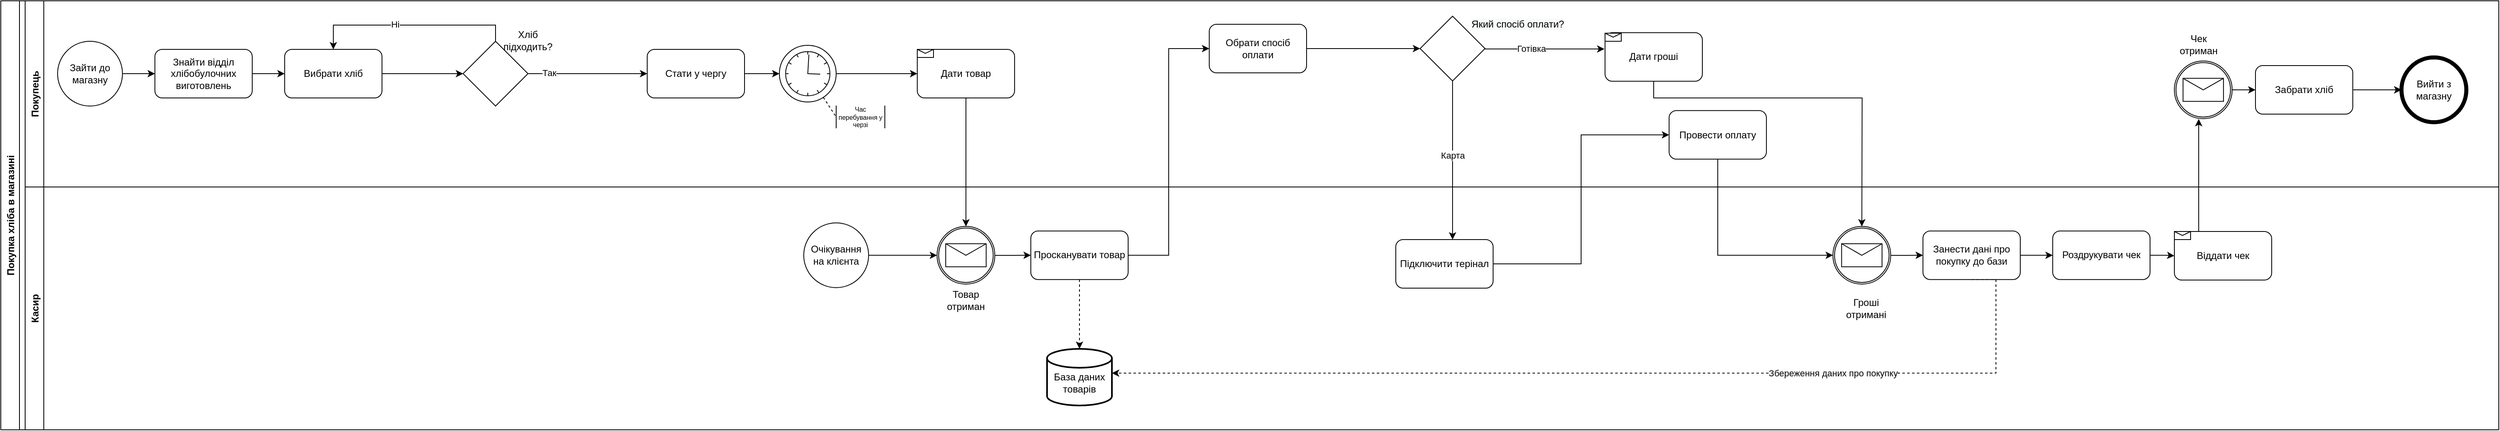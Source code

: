 <mxfile version="15.4.3" type="device"><diagram id="EjuBvjCoZeN7F-T5bWp_" name="Page-1"><mxGraphModel dx="834" dy="540" grid="1" gridSize="10" guides="1" tooltips="1" connect="1" arrows="1" fold="1" page="1" pageScale="1" pageWidth="827" pageHeight="1169" math="0" shadow="0"><root><mxCell id="0"/><mxCell id="1" parent="0"/><mxCell id="Zfr0muohnmtFgr7k83TO-1" value="Покупка хліба в магазині" style="swimlane;horizontal=0;" parent="1" vertex="1"><mxGeometry x="100" y="420" width="3080" height="530" as="geometry"/></mxCell><mxCell id="Zfr0muohnmtFgr7k83TO-3" value="Покупець" style="swimlane;horizontal=0;" parent="Zfr0muohnmtFgr7k83TO-1" vertex="1"><mxGeometry x="30" width="3050" height="230" as="geometry"/></mxCell><mxCell id="Zfr0muohnmtFgr7k83TO-8" style="edgeStyle=orthogonalEdgeStyle;rounded=0;orthogonalLoop=1;jettySize=auto;html=1;entryX=0;entryY=0.5;entryDx=0;entryDy=0;" parent="Zfr0muohnmtFgr7k83TO-3" source="Zfr0muohnmtFgr7k83TO-5" target="Zfr0muohnmtFgr7k83TO-7" edge="1"><mxGeometry relative="1" as="geometry"/></mxCell><mxCell id="Zfr0muohnmtFgr7k83TO-5" value="Зайти до магазну" style="ellipse;whiteSpace=wrap;html=1;aspect=fixed;" parent="Zfr0muohnmtFgr7k83TO-3" vertex="1"><mxGeometry x="40" y="50" width="80" height="80" as="geometry"/></mxCell><mxCell id="Zfr0muohnmtFgr7k83TO-6" value="Вийти з магазну" style="ellipse;whiteSpace=wrap;html=1;aspect=fixed;strokeWidth=5;" parent="Zfr0muohnmtFgr7k83TO-3" vertex="1"><mxGeometry x="2930" y="70.01" width="80" height="80" as="geometry"/></mxCell><mxCell id="Zfr0muohnmtFgr7k83TO-10" style="edgeStyle=orthogonalEdgeStyle;rounded=0;orthogonalLoop=1;jettySize=auto;html=1;entryX=0;entryY=0.5;entryDx=0;entryDy=0;" parent="Zfr0muohnmtFgr7k83TO-3" source="Zfr0muohnmtFgr7k83TO-7" target="Zfr0muohnmtFgr7k83TO-9" edge="1"><mxGeometry relative="1" as="geometry"/></mxCell><mxCell id="Zfr0muohnmtFgr7k83TO-7" value="Знайти відділ хлібобулочних виготовлень" style="rounded=1;whiteSpace=wrap;html=1;strokeWidth=1;" parent="Zfr0muohnmtFgr7k83TO-3" vertex="1"><mxGeometry x="160" y="60" width="120" height="60" as="geometry"/></mxCell><mxCell id="fUC9LpHaPrLDKNAb2x4x-1" style="edgeStyle=orthogonalEdgeStyle;rounded=0;orthogonalLoop=1;jettySize=auto;html=1;entryX=0;entryY=0.5;entryDx=0;entryDy=0;" parent="Zfr0muohnmtFgr7k83TO-3" source="Zfr0muohnmtFgr7k83TO-9" target="Zfr0muohnmtFgr7k83TO-11" edge="1"><mxGeometry relative="1" as="geometry"/></mxCell><mxCell id="Zfr0muohnmtFgr7k83TO-9" value="Вибрати хліб" style="rounded=1;whiteSpace=wrap;html=1;strokeWidth=1;" parent="Zfr0muohnmtFgr7k83TO-3" vertex="1"><mxGeometry x="320" y="60" width="120" height="60" as="geometry"/></mxCell><mxCell id="Zfr0muohnmtFgr7k83TO-16" style="edgeStyle=orthogonalEdgeStyle;rounded=0;orthogonalLoop=1;jettySize=auto;html=1;entryX=0.5;entryY=0;entryDx=0;entryDy=0;" parent="Zfr0muohnmtFgr7k83TO-3" source="Zfr0muohnmtFgr7k83TO-11" target="Zfr0muohnmtFgr7k83TO-9" edge="1"><mxGeometry relative="1" as="geometry"><Array as="points"><mxPoint x="580" y="30"/><mxPoint x="380" y="30"/></Array></mxGeometry></mxCell><mxCell id="Zfr0muohnmtFgr7k83TO-17" value="Ні" style="edgeLabel;html=1;align=center;verticalAlign=middle;resizable=0;points=[];" parent="Zfr0muohnmtFgr7k83TO-16" vertex="1" connectable="0"><mxGeometry x="0.369" y="-1" relative="1" as="geometry"><mxPoint x="27" as="offset"/></mxGeometry></mxCell><mxCell id="Zfr0muohnmtFgr7k83TO-19" style="edgeStyle=orthogonalEdgeStyle;rounded=0;orthogonalLoop=1;jettySize=auto;html=1;entryX=0;entryY=0.5;entryDx=0;entryDy=0;" parent="Zfr0muohnmtFgr7k83TO-3" source="Zfr0muohnmtFgr7k83TO-11" target="Zfr0muohnmtFgr7k83TO-21" edge="1"><mxGeometry relative="1" as="geometry"><Array as="points"/><mxPoint x="610" y="90" as="targetPoint"/></mxGeometry></mxCell><mxCell id="Zfr0muohnmtFgr7k83TO-20" value="Так" style="edgeLabel;html=1;align=center;verticalAlign=middle;resizable=0;points=[];" parent="Zfr0muohnmtFgr7k83TO-19" vertex="1" connectable="0"><mxGeometry x="0.752" relative="1" as="geometry"><mxPoint x="-103" y="-1" as="offset"/></mxGeometry></mxCell><mxCell id="Zfr0muohnmtFgr7k83TO-11" value="" style="rhombus;whiteSpace=wrap;html=1;strokeWidth=1;" parent="Zfr0muohnmtFgr7k83TO-3" vertex="1"><mxGeometry x="540" y="50" width="80" height="80" as="geometry"/></mxCell><mxCell id="4pcZ7T28Dse8INstnv2r-2" style="edgeStyle=orthogonalEdgeStyle;rounded=0;orthogonalLoop=1;jettySize=auto;html=1;entryX=0;entryY=0.5;entryDx=0;entryDy=0;entryPerimeter=0;" parent="Zfr0muohnmtFgr7k83TO-3" source="Zfr0muohnmtFgr7k83TO-21" target="4pcZ7T28Dse8INstnv2r-1" edge="1"><mxGeometry relative="1" as="geometry"/></mxCell><mxCell id="Zfr0muohnmtFgr7k83TO-21" value="Стати у чергу" style="rounded=1;whiteSpace=wrap;html=1;strokeWidth=1;" parent="Zfr0muohnmtFgr7k83TO-3" vertex="1"><mxGeometry x="767" y="60" width="120" height="60" as="geometry"/></mxCell><mxCell id="4pcZ7T28Dse8INstnv2r-54" style="edgeStyle=orthogonalEdgeStyle;rounded=0;orthogonalLoop=1;jettySize=auto;html=1;entryX=0;entryY=0.5;entryDx=0;entryDy=0;" parent="Zfr0muohnmtFgr7k83TO-3" source="4pcZ7T28Dse8INstnv2r-1" target="4pcZ7T28Dse8INstnv2r-43" edge="1"><mxGeometry relative="1" as="geometry"/></mxCell><mxCell id="4pcZ7T28Dse8INstnv2r-1" value="" style="points=[[0.145,0.145,0],[0.5,0,0],[0.855,0.145,0],[1,0.5,0],[0.855,0.855,0],[0.5,1,0],[0.145,0.855,0],[0,0.5,0]];shape=mxgraph.bpmn.event;html=1;verticalLabelPosition=bottom;labelBackgroundColor=#ffffff;verticalAlign=top;align=center;perimeter=ellipsePerimeter;outlineConnect=0;aspect=fixed;outline=standard;symbol=timer;" parent="Zfr0muohnmtFgr7k83TO-3" vertex="1"><mxGeometry x="930" y="55" width="70" height="70" as="geometry"/></mxCell><mxCell id="4pcZ7T28Dse8INstnv2r-11" style="edgeStyle=orthogonalEdgeStyle;rounded=0;orthogonalLoop=1;jettySize=auto;html=1;entryX=-0.007;entryY=0.335;entryDx=0;entryDy=0;entryPerimeter=0;" parent="Zfr0muohnmtFgr7k83TO-3" source="4pcZ7T28Dse8INstnv2r-8" target="4pcZ7T28Dse8INstnv2r-10" edge="1"><mxGeometry relative="1" as="geometry"><Array as="points"><mxPoint x="1948" y="59"/></Array></mxGeometry></mxCell><mxCell id="4pcZ7T28Dse8INstnv2r-12" value="Готівка" style="edgeLabel;html=1;align=center;verticalAlign=middle;resizable=0;points=[];" parent="4pcZ7T28Dse8INstnv2r-11" vertex="1" connectable="0"><mxGeometry x="-0.222" relative="1" as="geometry"><mxPoint y="-1" as="offset"/></mxGeometry></mxCell><mxCell id="4pcZ7T28Dse8INstnv2r-8" value="" style="rhombus;whiteSpace=wrap;html=1;" parent="Zfr0muohnmtFgr7k83TO-3" vertex="1"><mxGeometry x="1720" y="19" width="80" height="80" as="geometry"/></mxCell><mxCell id="4pcZ7T28Dse8INstnv2r-10" value="Дати гроші" style="rounded=1;whiteSpace=wrap;html=1;" parent="Zfr0muohnmtFgr7k83TO-3" vertex="1"><mxGeometry x="1948" y="39.38" width="120" height="60" as="geometry"/></mxCell><mxCell id="d5-EuLBseH2QLceQ4F05-3" style="edgeStyle=orthogonalEdgeStyle;rounded=0;orthogonalLoop=1;jettySize=auto;html=1;entryX=0;entryY=0.5;entryDx=0;entryDy=0;" parent="Zfr0muohnmtFgr7k83TO-3" source="4pcZ7T28Dse8INstnv2r-25" target="4pcZ7T28Dse8INstnv2r-8" edge="1"><mxGeometry relative="1" as="geometry"/></mxCell><mxCell id="d5-EuLBseH2QLceQ4F05-4" value="&lt;span style=&quot;font-size: 12px ; background-color: rgb(248 , 249 , 250)&quot;&gt;Який спосіб оплати?&lt;/span&gt;" style="edgeLabel;html=1;align=center;verticalAlign=middle;resizable=0;points=[];" parent="d5-EuLBseH2QLceQ4F05-3" vertex="1" connectable="0"><mxGeometry x="-0.211" relative="1" as="geometry"><mxPoint x="205" y="-30" as="offset"/></mxGeometry></mxCell><mxCell id="4pcZ7T28Dse8INstnv2r-25" value="Обрати спосіб оплати" style="rounded=1;whiteSpace=wrap;html=1;" parent="Zfr0muohnmtFgr7k83TO-3" vertex="1"><mxGeometry x="1460" y="29" width="120" height="60" as="geometry"/></mxCell><mxCell id="4pcZ7T28Dse8INstnv2r-33" value="Провести оплату" style="rounded=1;whiteSpace=wrap;html=1;" parent="Zfr0muohnmtFgr7k83TO-3" vertex="1"><mxGeometry x="2027" y="135.62" width="120" height="60" as="geometry"/></mxCell><mxCell id="4pcZ7T28Dse8INstnv2r-43" value="Дати товар" style="rounded=1;whiteSpace=wrap;html=1;" parent="Zfr0muohnmtFgr7k83TO-3" vertex="1"><mxGeometry x="1100" y="60" width="120" height="60" as="geometry"/></mxCell><mxCell id="4pcZ7T28Dse8INstnv2r-45" value="" style="shape=message;html=1;whiteSpace=wrap;html=1;outlineConnect=0;strokeWidth=1;" parent="Zfr0muohnmtFgr7k83TO-3" vertex="1"><mxGeometry x="1100" y="60" width="20" height="10" as="geometry"/></mxCell><mxCell id="4pcZ7T28Dse8INstnv2r-13" style="edgeStyle=orthogonalEdgeStyle;rounded=0;orthogonalLoop=1;jettySize=auto;html=1;exitX=0.5;exitY=1;exitDx=0;exitDy=0;" parent="Zfr0muohnmtFgr7k83TO-3" source="4pcZ7T28Dse8INstnv2r-8" target="4pcZ7T28Dse8INstnv2r-9" edge="1"><mxGeometry relative="1" as="geometry"><mxPoint x="1705" y="140" as="sourcePoint"/><Array as="points"><mxPoint x="1760" y="270"/><mxPoint x="1760" y="270"/></Array></mxGeometry></mxCell><mxCell id="4pcZ7T28Dse8INstnv2r-14" value="Карта" style="edgeLabel;html=1;align=center;verticalAlign=middle;resizable=0;points=[];" parent="4pcZ7T28Dse8INstnv2r-13" vertex="1" connectable="0"><mxGeometry x="-0.362" y="1" relative="1" as="geometry"><mxPoint x="-1" y="29" as="offset"/></mxGeometry></mxCell><mxCell id="4pcZ7T28Dse8INstnv2r-57" value="Час перебування у черзі" style="shape=partialRectangle;whiteSpace=wrap;top=0;bottom=0;fillColor=none;strokeWidth=1;fontSize=8;" parent="Zfr0muohnmtFgr7k83TO-3" vertex="1"><mxGeometry x="1000" y="130" width="60" height="27" as="geometry"/></mxCell><mxCell id="4pcZ7T28Dse8INstnv2r-59" value="" style="endArrow=none;dashed=1;html=1;entryX=0;entryY=0.5;entryDx=0;entryDy=0;" parent="Zfr0muohnmtFgr7k83TO-3" source="4pcZ7T28Dse8INstnv2r-1" target="4pcZ7T28Dse8INstnv2r-57" edge="1"><mxGeometry width="50" height="50" relative="1" as="geometry"><mxPoint x="980" y="130" as="sourcePoint"/><mxPoint x="990.075" y="148.575" as="targetPoint"/></mxGeometry></mxCell><mxCell id="4pcZ7T28Dse8INstnv2r-62" value="" style="shape=message;html=1;whiteSpace=wrap;html=1;outlineConnect=0;strokeWidth=1;" parent="Zfr0muohnmtFgr7k83TO-3" vertex="1"><mxGeometry x="1948" y="40" width="20" height="10" as="geometry"/></mxCell><mxCell id="4pcZ7T28Dse8INstnv2r-68" style="edgeStyle=orthogonalEdgeStyle;rounded=0;orthogonalLoop=1;jettySize=auto;html=1;entryX=0;entryY=0.5;entryDx=0;entryDy=0;dashed=1;" parent="Zfr0muohnmtFgr7k83TO-3" source="4pcZ7T28Dse8INstnv2r-67" target="Zfr0muohnmtFgr7k83TO-6" edge="1"><mxGeometry relative="1" as="geometry"/></mxCell><mxCell id="4pcZ7T28Dse8INstnv2r-69" value="" style="edgeStyle=orthogonalEdgeStyle;rounded=0;orthogonalLoop=1;jettySize=auto;html=1;" parent="Zfr0muohnmtFgr7k83TO-3" source="4pcZ7T28Dse8INstnv2r-67" target="Zfr0muohnmtFgr7k83TO-6" edge="1"><mxGeometry relative="1" as="geometry"/></mxCell><mxCell id="4pcZ7T28Dse8INstnv2r-67" value="Забрати хліб" style="rounded=1;whiteSpace=wrap;html=1;" parent="Zfr0muohnmtFgr7k83TO-3" vertex="1"><mxGeometry x="2750" y="80" width="120" height="60" as="geometry"/></mxCell><mxCell id="4pcZ7T28Dse8INstnv2r-71" style="edgeStyle=orthogonalEdgeStyle;rounded=0;orthogonalLoop=1;jettySize=auto;html=1;entryX=0;entryY=0.5;entryDx=0;entryDy=0;" parent="Zfr0muohnmtFgr7k83TO-3" source="4pcZ7T28Dse8INstnv2r-70" target="4pcZ7T28Dse8INstnv2r-67" edge="1"><mxGeometry relative="1" as="geometry"><Array as="points"><mxPoint x="2680" y="110"/><mxPoint x="2680" y="110"/></Array></mxGeometry></mxCell><mxCell id="4pcZ7T28Dse8INstnv2r-70" value="" style="points=[[0.145,0.145,0],[0.5,0,0],[0.855,0.145,0],[1,0.5,0],[0.855,0.855,0],[0.5,1,0],[0.145,0.855,0],[0,0.5,0]];shape=mxgraph.bpmn.event;html=1;verticalLabelPosition=bottom;labelBackgroundColor=#ffffff;verticalAlign=top;align=center;perimeter=ellipsePerimeter;outlineConnect=0;aspect=fixed;outline=catching;symbol=message;" parent="Zfr0muohnmtFgr7k83TO-3" vertex="1"><mxGeometry x="2650" y="74.38" width="71.25" height="71.25" as="geometry"/></mxCell><mxCell id="Zfr0muohnmtFgr7k83TO-15" value="Хліб підходить?" style="text;html=1;strokeColor=none;fillColor=none;align=center;verticalAlign=middle;whiteSpace=wrap;rounded=0;" parent="Zfr0muohnmtFgr7k83TO-3" vertex="1"><mxGeometry x="600" y="39.38" width="40" height="20" as="geometry"/></mxCell><mxCell id="CvtpsPlJrbiWPKZTATHx-3" value="Чек отриман" style="text;html=1;strokeColor=none;fillColor=none;align=center;verticalAlign=middle;whiteSpace=wrap;rounded=0;" parent="Zfr0muohnmtFgr7k83TO-3" vertex="1"><mxGeometry x="2650" y="39.38" width="60" height="30" as="geometry"/></mxCell><mxCell id="Zfr0muohnmtFgr7k83TO-4" value="Касир" style="swimlane;horizontal=0;" parent="Zfr0muohnmtFgr7k83TO-1" vertex="1"><mxGeometry x="30" y="230" width="3050" height="300" as="geometry"/></mxCell><mxCell id="4pcZ7T28Dse8INstnv2r-60" style="edgeStyle=orthogonalEdgeStyle;rounded=0;orthogonalLoop=1;jettySize=auto;html=1;entryX=0.5;entryY=0;entryDx=0;entryDy=0;entryPerimeter=0;dashed=1;" parent="Zfr0muohnmtFgr7k83TO-4" source="4pcZ7T28Dse8INstnv2r-3" target="4pcZ7T28Dse8INstnv2r-4" edge="1"><mxGeometry relative="1" as="geometry"/></mxCell><mxCell id="4pcZ7T28Dse8INstnv2r-3" value="Просканувати товар" style="rounded=1;whiteSpace=wrap;html=1;" parent="Zfr0muohnmtFgr7k83TO-4" vertex="1"><mxGeometry x="1240" y="54.37" width="120" height="60" as="geometry"/></mxCell><mxCell id="4pcZ7T28Dse8INstnv2r-4" value="&lt;br&gt;База даних товарів" style="strokeWidth=2;html=1;shape=mxgraph.flowchart.database;whiteSpace=wrap;" parent="Zfr0muohnmtFgr7k83TO-4" vertex="1"><mxGeometry x="1260" y="200" width="80" height="70" as="geometry"/></mxCell><mxCell id="4pcZ7T28Dse8INstnv2r-9" value="Підключити терінал" style="rounded=1;whiteSpace=wrap;html=1;" parent="Zfr0muohnmtFgr7k83TO-4" vertex="1"><mxGeometry x="1690" y="65" width="120" height="60" as="geometry"/></mxCell><mxCell id="4pcZ7T28Dse8INstnv2r-36" value="Роздрукувати чек" style="rounded=1;whiteSpace=wrap;html=1;" parent="Zfr0muohnmtFgr7k83TO-4" vertex="1"><mxGeometry x="2500" y="54.38" width="120" height="60" as="geometry"/></mxCell><mxCell id="4pcZ7T28Dse8INstnv2r-38" style="edgeStyle=orthogonalEdgeStyle;rounded=0;orthogonalLoop=1;jettySize=auto;html=1;entryX=0;entryY=0.5;entryDx=0;entryDy=0;" parent="Zfr0muohnmtFgr7k83TO-4" source="4pcZ7T28Dse8INstnv2r-37" target="4pcZ7T28Dse8INstnv2r-55" edge="1"><mxGeometry relative="1" as="geometry"/></mxCell><mxCell id="4pcZ7T28Dse8INstnv2r-39" style="edgeStyle=orthogonalEdgeStyle;rounded=0;orthogonalLoop=1;jettySize=auto;html=1;dashed=1;exitX=0.5;exitY=1;exitDx=0;exitDy=0;" parent="Zfr0muohnmtFgr7k83TO-4" source="4pcZ7T28Dse8INstnv2r-55" edge="1"><mxGeometry relative="1" as="geometry"><mxPoint x="1340" y="230" as="targetPoint"/><Array as="points"><mxPoint x="2430" y="114"/><mxPoint x="2430" y="230"/></Array></mxGeometry></mxCell><mxCell id="4pcZ7T28Dse8INstnv2r-40" value="Збереження даних про покупку" style="edgeLabel;html=1;align=center;verticalAlign=middle;resizable=0;points=[];" parent="4pcZ7T28Dse8INstnv2r-39" vertex="1" connectable="0"><mxGeometry x="-0.674" y="-4" relative="1" as="geometry"><mxPoint x="-145" y="4" as="offset"/></mxGeometry></mxCell><mxCell id="4pcZ7T28Dse8INstnv2r-37" value="" style="points=[[0.145,0.145,0],[0.5,0,0],[0.855,0.145,0],[1,0.5,0],[0.855,0.855,0],[0.5,1,0],[0.145,0.855,0],[0,0.5,0]];shape=mxgraph.bpmn.event;html=1;verticalLabelPosition=bottom;labelBackgroundColor=#ffffff;verticalAlign=top;align=center;perimeter=ellipsePerimeter;outlineConnect=0;aspect=fixed;outline=catching;symbol=message;" parent="Zfr0muohnmtFgr7k83TO-4" vertex="1"><mxGeometry x="2229" y="48.75" width="71.25" height="71.25" as="geometry"/></mxCell><mxCell id="4pcZ7T28Dse8INstnv2r-51" style="edgeStyle=orthogonalEdgeStyle;rounded=0;orthogonalLoop=1;jettySize=auto;html=1;entryX=0;entryY=0.5;entryDx=0;entryDy=0;" parent="Zfr0muohnmtFgr7k83TO-4" source="4pcZ7T28Dse8INstnv2r-47" target="4pcZ7T28Dse8INstnv2r-3" edge="1"><mxGeometry relative="1" as="geometry"/></mxCell><mxCell id="4pcZ7T28Dse8INstnv2r-47" value="" style="points=[[0.145,0.145,0],[0.5,0,0],[0.855,0.145,0],[1,0.5,0],[0.855,0.855,0],[0.5,1,0],[0.145,0.855,0],[0,0.5,0]];shape=mxgraph.bpmn.event;html=1;verticalLabelPosition=bottom;labelBackgroundColor=#ffffff;verticalAlign=top;align=center;perimeter=ellipsePerimeter;outlineConnect=0;aspect=fixed;outline=catching;symbol=message;" parent="Zfr0muohnmtFgr7k83TO-4" vertex="1"><mxGeometry x="1124.38" y="48.75" width="71.25" height="71.25" as="geometry"/></mxCell><mxCell id="4pcZ7T28Dse8INstnv2r-56" style="edgeStyle=orthogonalEdgeStyle;rounded=0;orthogonalLoop=1;jettySize=auto;html=1;entryX=0;entryY=0.5;entryDx=0;entryDy=0;" parent="Zfr0muohnmtFgr7k83TO-4" source="4pcZ7T28Dse8INstnv2r-55" target="4pcZ7T28Dse8INstnv2r-36" edge="1"><mxGeometry relative="1" as="geometry"/></mxCell><mxCell id="4pcZ7T28Dse8INstnv2r-55" value="Занести дані про покупку до бази" style="rounded=1;whiteSpace=wrap;html=1;" parent="Zfr0muohnmtFgr7k83TO-4" vertex="1"><mxGeometry x="2340" y="54.38" width="120" height="60" as="geometry"/></mxCell><mxCell id="4pcZ7T28Dse8INstnv2r-61" value="Віддати чек" style="rounded=1;whiteSpace=wrap;html=1;" parent="Zfr0muohnmtFgr7k83TO-4" vertex="1"><mxGeometry x="2650" y="55" width="120" height="60" as="geometry"/></mxCell><mxCell id="4pcZ7T28Dse8INstnv2r-63" value="" style="shape=message;html=1;whiteSpace=wrap;html=1;outlineConnect=0;strokeWidth=1;" parent="Zfr0muohnmtFgr7k83TO-4" vertex="1"><mxGeometry x="2650" y="55" width="20" height="10" as="geometry"/></mxCell><mxCell id="4pcZ7T28Dse8INstnv2r-46" style="edgeStyle=orthogonalEdgeStyle;rounded=0;orthogonalLoop=1;jettySize=auto;html=1;entryX=0;entryY=0.5;entryDx=0;entryDy=0;" parent="Zfr0muohnmtFgr7k83TO-4" source="4pcZ7T28Dse8INstnv2r-36" target="4pcZ7T28Dse8INstnv2r-61" edge="1"><mxGeometry relative="1" as="geometry"/></mxCell><mxCell id="CvtpsPlJrbiWPKZTATHx-1" value="Товар отриман" style="text;html=1;strokeColor=none;fillColor=none;align=center;verticalAlign=middle;whiteSpace=wrap;rounded=0;" parent="Zfr0muohnmtFgr7k83TO-4" vertex="1"><mxGeometry x="1130" y="125" width="60" height="30" as="geometry"/></mxCell><mxCell id="CvtpsPlJrbiWPKZTATHx-2" value="Гроші отримані" style="text;html=1;strokeColor=none;fillColor=none;align=center;verticalAlign=middle;whiteSpace=wrap;rounded=0;" parent="Zfr0muohnmtFgr7k83TO-4" vertex="1"><mxGeometry x="2240" y="135" width="60" height="30" as="geometry"/></mxCell><mxCell id="OhAygceTi_AT8vfnRydk-6" style="edgeStyle=orthogonalEdgeStyle;rounded=0;orthogonalLoop=1;jettySize=auto;html=1;" parent="Zfr0muohnmtFgr7k83TO-4" source="OhAygceTi_AT8vfnRydk-3" target="4pcZ7T28Dse8INstnv2r-47" edge="1"><mxGeometry relative="1" as="geometry"><mxPoint x="920" y="85" as="targetPoint"/></mxGeometry></mxCell><mxCell id="OhAygceTi_AT8vfnRydk-3" value="Очікування на клієнта" style="ellipse;whiteSpace=wrap;html=1;aspect=fixed;" parent="Zfr0muohnmtFgr7k83TO-4" vertex="1"><mxGeometry x="960" y="44.37" width="80" height="80" as="geometry"/></mxCell><mxCell id="4pcZ7T28Dse8INstnv2r-41" style="edgeStyle=orthogonalEdgeStyle;rounded=0;orthogonalLoop=1;jettySize=auto;html=1;" parent="Zfr0muohnmtFgr7k83TO-1" source="4pcZ7T28Dse8INstnv2r-10" target="4pcZ7T28Dse8INstnv2r-37" edge="1"><mxGeometry relative="1" as="geometry"><Array as="points"><mxPoint x="2038" y="120"/><mxPoint x="2295" y="120"/></Array></mxGeometry></mxCell><mxCell id="4pcZ7T28Dse8INstnv2r-42" style="edgeStyle=orthogonalEdgeStyle;rounded=0;orthogonalLoop=1;jettySize=auto;html=1;entryX=0;entryY=0.5;entryDx=0;entryDy=0;entryPerimeter=0;" parent="Zfr0muohnmtFgr7k83TO-1" source="4pcZ7T28Dse8INstnv2r-33" target="4pcZ7T28Dse8INstnv2r-37" edge="1"><mxGeometry relative="1" as="geometry"><Array as="points"><mxPoint x="2117" y="314"/></Array></mxGeometry></mxCell><mxCell id="4pcZ7T28Dse8INstnv2r-48" style="edgeStyle=orthogonalEdgeStyle;rounded=0;orthogonalLoop=1;jettySize=auto;html=1;entryX=0.5;entryY=0;entryDx=0;entryDy=0;entryPerimeter=0;" parent="Zfr0muohnmtFgr7k83TO-1" source="4pcZ7T28Dse8INstnv2r-43" target="4pcZ7T28Dse8INstnv2r-47" edge="1"><mxGeometry relative="1" as="geometry"/></mxCell><mxCell id="4pcZ7T28Dse8INstnv2r-72" style="edgeStyle=orthogonalEdgeStyle;rounded=0;orthogonalLoop=1;jettySize=auto;html=1;" parent="Zfr0muohnmtFgr7k83TO-1" source="4pcZ7T28Dse8INstnv2r-61" edge="1"><mxGeometry relative="1" as="geometry"><mxPoint x="2710" y="146" as="targetPoint"/><Array as="points"><mxPoint x="2710" y="146"/></Array></mxGeometry></mxCell><mxCell id="4pcZ7T28Dse8INstnv2r-52" style="edgeStyle=orthogonalEdgeStyle;rounded=0;orthogonalLoop=1;jettySize=auto;html=1;entryX=0;entryY=0.5;entryDx=0;entryDy=0;" parent="Zfr0muohnmtFgr7k83TO-1" source="4pcZ7T28Dse8INstnv2r-3" target="4pcZ7T28Dse8INstnv2r-25" edge="1"><mxGeometry relative="1" as="geometry"><mxPoint x="1425" y="314.38" as="targetPoint"/></mxGeometry></mxCell><mxCell id="4pcZ7T28Dse8INstnv2r-34" style="edgeStyle=orthogonalEdgeStyle;rounded=0;orthogonalLoop=1;jettySize=auto;html=1;entryX=0;entryY=0.5;entryDx=0;entryDy=0;exitX=1;exitY=0.5;exitDx=0;exitDy=0;" parent="Zfr0muohnmtFgr7k83TO-1" source="4pcZ7T28Dse8INstnv2r-9" target="4pcZ7T28Dse8INstnv2r-33" edge="1"><mxGeometry relative="1" as="geometry"><mxPoint x="1991.25" y="165.7" as="sourcePoint"/></mxGeometry></mxCell></root></mxGraphModel></diagram></mxfile>
